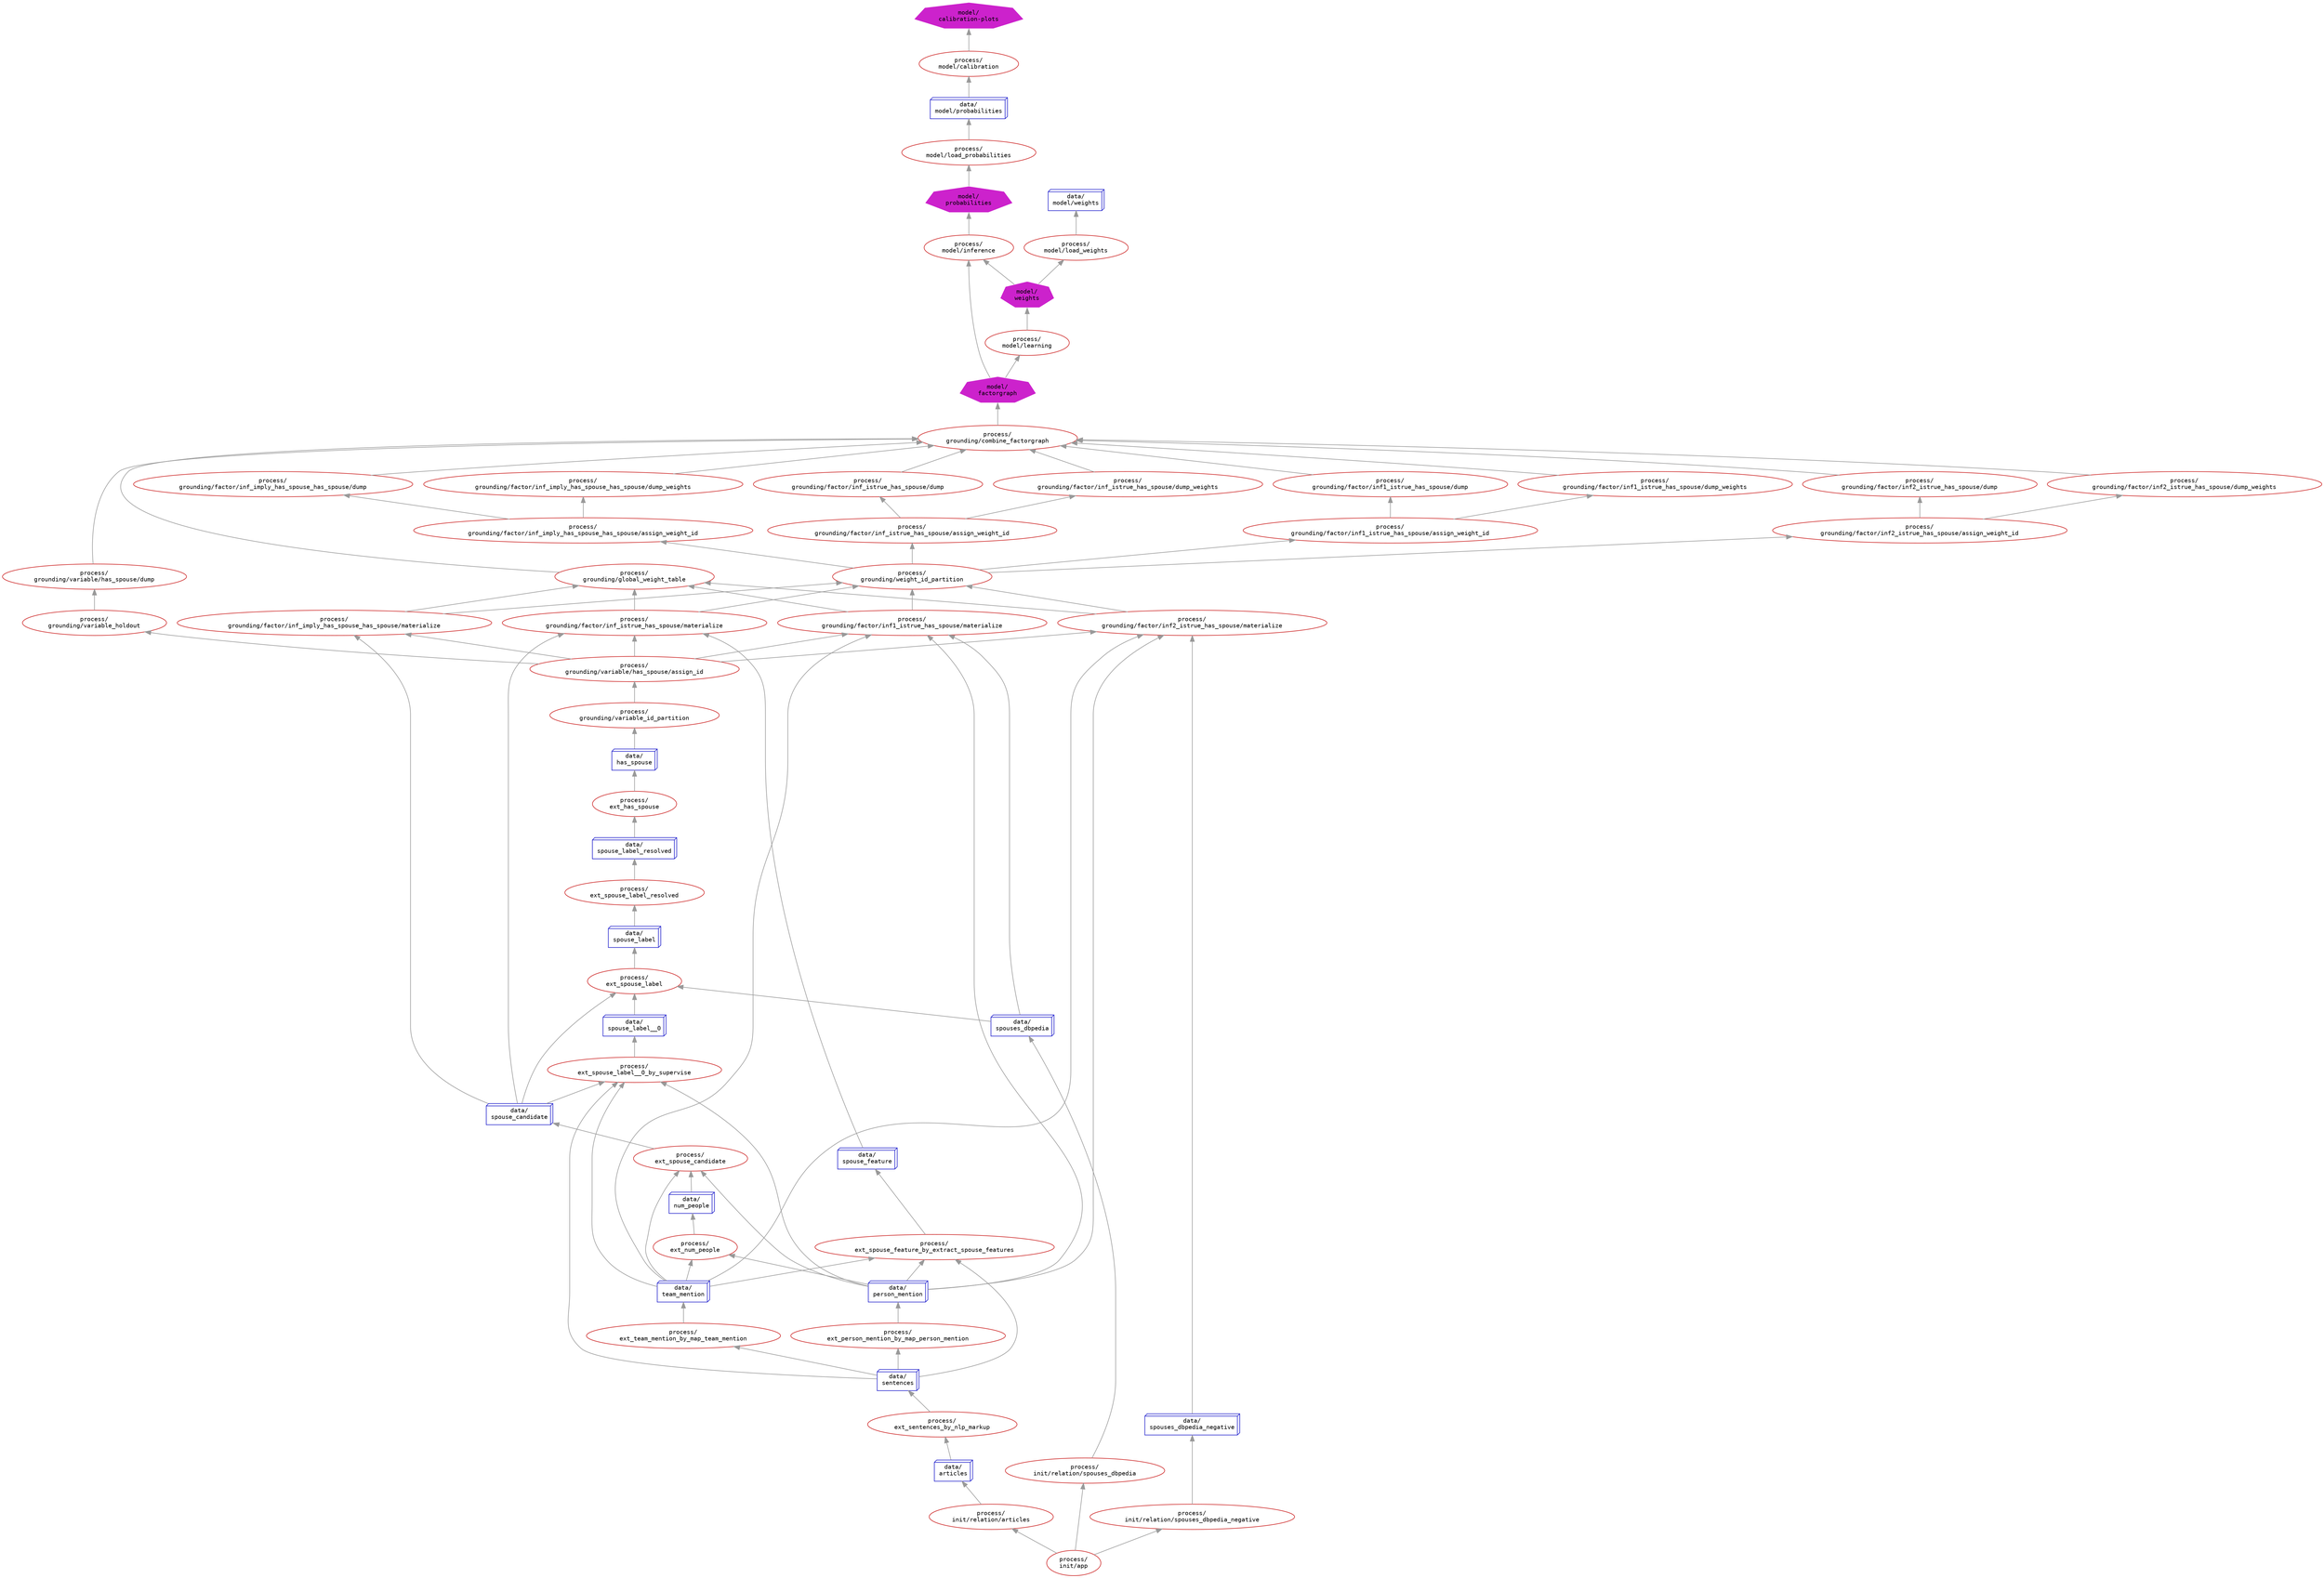 
digraph "coach_nba data flow" {
    graph[rankdir=BT  # bottom-to-top drawing (or RL/right-to-left may also make sense)
    ];
    node [shape=box
         ,style=dotted
         ,fontsize=10
         ,fontname="Ubuntu Mono,Envy Code R,Oxygen Mono,Consolas,Menlo,Monaco,Andale Mono"
    ];
    edge [color="#999999"];


"process/
init/app" [shape=ellipse  color="#cc2222" style=solid];

"process/
init/relation/articles" [shape=ellipse  color="#cc2222" style=solid];

"process/
init/app" -> "process/
init/relation/articles" [
label=""

];

"process/
init/relation/spouses_dbpedia" [shape=ellipse  color="#cc2222" style=solid];

"process/
init/app" -> "process/
init/relation/spouses_dbpedia" [
label=""

];

"process/
init/relation/spouses_dbpedia_negative" [shape=ellipse  color="#cc2222" style=solid];

"process/
init/app" -> "process/
init/relation/spouses_dbpedia_negative" [
label=""

];

"process/
ext_has_spouse" [shape=ellipse  color="#cc2222" style=solid];

"data/
spouse_label_resolved" -> "process/
ext_has_spouse" [
label=""

];

"process/
ext_num_people" [shape=ellipse  color="#cc2222" style=solid];

"data/
person_mention" -> "process/
ext_num_people" [
label=""

];

"data/
team_mention" -> "process/
ext_num_people" [
label=""

];

"process/
ext_person_mention_by_map_person_mention" [shape=ellipse  color="#cc2222" style=solid];

"data/
sentences" -> "process/
ext_person_mention_by_map_person_mention" [
label=""

];

"process/
ext_sentences_by_nlp_markup" [shape=ellipse  color="#cc2222" style=solid];

"data/
articles" -> "process/
ext_sentences_by_nlp_markup" [
label=""

];

"process/
ext_spouse_candidate" [shape=ellipse  color="#cc2222" style=solid];

"data/
num_people" -> "process/
ext_spouse_candidate" [
label=""

];

"data/
person_mention" -> "process/
ext_spouse_candidate" [
label=""

];

"data/
team_mention" -> "process/
ext_spouse_candidate" [
label=""

];

"process/
ext_spouse_feature_by_extract_spouse_features" [shape=ellipse  color="#cc2222" style=solid];

"data/
person_mention" -> "process/
ext_spouse_feature_by_extract_spouse_features" [
label=""

];

"data/
sentences" -> "process/
ext_spouse_feature_by_extract_spouse_features" [
label=""

];

"data/
team_mention" -> "process/
ext_spouse_feature_by_extract_spouse_features" [
label=""

];

"process/
ext_spouse_label" [shape=ellipse  color="#cc2222" style=solid];

"data/
spouse_candidate" -> "process/
ext_spouse_label" [
label=""

];

"data/
spouse_label__0" -> "process/
ext_spouse_label" [
label=""

];

"data/
spouses_dbpedia" -> "process/
ext_spouse_label" [
label=""

];

"process/
ext_spouse_label__0_by_supervise" [shape=ellipse  color="#cc2222" style=solid];

"data/
person_mention" -> "process/
ext_spouse_label__0_by_supervise" [
label=""

];

"data/
sentences" -> "process/
ext_spouse_label__0_by_supervise" [
label=""

];

"data/
spouse_candidate" -> "process/
ext_spouse_label__0_by_supervise" [
label=""

];

"data/
team_mention" -> "process/
ext_spouse_label__0_by_supervise" [
label=""

];

"process/
ext_spouse_label_resolved" [shape=ellipse  color="#cc2222" style=solid];

"data/
spouse_label" -> "process/
ext_spouse_label_resolved" [
label=""

];

"process/
ext_team_mention_by_map_team_mention" [shape=ellipse  color="#cc2222" style=solid];

"data/
sentences" -> "process/
ext_team_mention_by_map_team_mention" [
label=""

];

"process/
grounding/variable_id_partition" [shape=ellipse  color="#cc2222" style=solid];

"data/
has_spouse" -> "process/
grounding/variable_id_partition" [
label=""

];

"process/
grounding/variable/has_spouse/assign_id" [shape=ellipse  color="#cc2222" style=solid];

"process/
grounding/variable_id_partition" -> "process/
grounding/variable/has_spouse/assign_id" [
label=""

];

"process/
grounding/variable_holdout" [shape=ellipse  color="#cc2222" style=solid];

"process/
grounding/variable/has_spouse/assign_id" -> "process/
grounding/variable_holdout" [
label=""

];

"process/
grounding/variable/has_spouse/dump" [shape=ellipse  color="#cc2222" style=solid];

"process/
grounding/variable_holdout" -> "process/
grounding/variable/has_spouse/dump" [
label=""

];

"process/
grounding/factor/inf1_istrue_has_spouse/materialize" [shape=ellipse  color="#cc2222" style=solid];

"data/
person_mention" -> "process/
grounding/factor/inf1_istrue_has_spouse/materialize" [
label=""

];

"data/
spouses_dbpedia" -> "process/
grounding/factor/inf1_istrue_has_spouse/materialize" [
label=""

];

"data/
team_mention" -> "process/
grounding/factor/inf1_istrue_has_spouse/materialize" [
label=""

];

"process/
grounding/variable/has_spouse/assign_id" -> "process/
grounding/factor/inf1_istrue_has_spouse/materialize" [
label=""

];

"process/
grounding/factor/inf2_istrue_has_spouse/materialize" [shape=ellipse  color="#cc2222" style=solid];

"data/
person_mention" -> "process/
grounding/factor/inf2_istrue_has_spouse/materialize" [
label=""

];

"data/
spouses_dbpedia_negative" -> "process/
grounding/factor/inf2_istrue_has_spouse/materialize" [
label=""

];

"data/
team_mention" -> "process/
grounding/factor/inf2_istrue_has_spouse/materialize" [
label=""

];

"process/
grounding/variable/has_spouse/assign_id" -> "process/
grounding/factor/inf2_istrue_has_spouse/materialize" [
label=""

];

"process/
grounding/factor/inf_imply_has_spouse_has_spouse/materialize" [shape=ellipse  color="#cc2222" style=solid];

"data/
spouse_candidate" -> "process/
grounding/factor/inf_imply_has_spouse_has_spouse/materialize" [
label=""

];

"process/
grounding/variable/has_spouse/assign_id" -> "process/
grounding/factor/inf_imply_has_spouse_has_spouse/materialize" [
label=""

];

"process/
grounding/factor/inf_istrue_has_spouse/materialize" [shape=ellipse  color="#cc2222" style=solid];

"data/
spouse_candidate" -> "process/
grounding/factor/inf_istrue_has_spouse/materialize" [
label=""

];

"data/
spouse_feature" -> "process/
grounding/factor/inf_istrue_has_spouse/materialize" [
label=""

];

"process/
grounding/variable/has_spouse/assign_id" -> "process/
grounding/factor/inf_istrue_has_spouse/materialize" [
label=""

];

"process/
grounding/weight_id_partition" [shape=ellipse  color="#cc2222" style=solid];

"process/
grounding/factor/inf1_istrue_has_spouse/materialize" -> "process/
grounding/weight_id_partition" [
label=""

];

"process/
grounding/factor/inf2_istrue_has_spouse/materialize" -> "process/
grounding/weight_id_partition" [
label=""

];

"process/
grounding/factor/inf_imply_has_spouse_has_spouse/materialize" -> "process/
grounding/weight_id_partition" [
label=""

];

"process/
grounding/factor/inf_istrue_has_spouse/materialize" -> "process/
grounding/weight_id_partition" [
label=""

];

"process/
grounding/global_weight_table" [shape=ellipse  color="#cc2222" style=solid];

"process/
grounding/factor/inf1_istrue_has_spouse/materialize" -> "process/
grounding/global_weight_table" [
label=""

];

"process/
grounding/factor/inf2_istrue_has_spouse/materialize" -> "process/
grounding/global_weight_table" [
label=""

];

"process/
grounding/factor/inf_imply_has_spouse_has_spouse/materialize" -> "process/
grounding/global_weight_table" [
label=""

];

"process/
grounding/factor/inf_istrue_has_spouse/materialize" -> "process/
grounding/global_weight_table" [
label=""

];

"process/
grounding/factor/inf1_istrue_has_spouse/assign_weight_id" [shape=ellipse  color="#cc2222" style=solid];

"process/
grounding/weight_id_partition" -> "process/
grounding/factor/inf1_istrue_has_spouse/assign_weight_id" [
label=""

];

"process/
grounding/factor/inf2_istrue_has_spouse/assign_weight_id" [shape=ellipse  color="#cc2222" style=solid];

"process/
grounding/weight_id_partition" -> "process/
grounding/factor/inf2_istrue_has_spouse/assign_weight_id" [
label=""

];

"process/
grounding/factor/inf_imply_has_spouse_has_spouse/assign_weight_id" [shape=ellipse  color="#cc2222" style=solid];

"process/
grounding/weight_id_partition" -> "process/
grounding/factor/inf_imply_has_spouse_has_spouse/assign_weight_id" [
label=""

];

"process/
grounding/factor/inf_istrue_has_spouse/assign_weight_id" [shape=ellipse  color="#cc2222" style=solid];

"process/
grounding/weight_id_partition" -> "process/
grounding/factor/inf_istrue_has_spouse/assign_weight_id" [
label=""

];

"process/
grounding/factor/inf1_istrue_has_spouse/dump" [shape=ellipse  color="#cc2222" style=solid];

"process/
grounding/factor/inf1_istrue_has_spouse/assign_weight_id" -> "process/
grounding/factor/inf1_istrue_has_spouse/dump" [
label=""

];

"process/
grounding/factor/inf2_istrue_has_spouse/dump" [shape=ellipse  color="#cc2222" style=solid];

"process/
grounding/factor/inf2_istrue_has_spouse/assign_weight_id" -> "process/
grounding/factor/inf2_istrue_has_spouse/dump" [
label=""

];

"process/
grounding/factor/inf_imply_has_spouse_has_spouse/dump" [shape=ellipse  color="#cc2222" style=solid];

"process/
grounding/factor/inf_imply_has_spouse_has_spouse/assign_weight_id" -> "process/
grounding/factor/inf_imply_has_spouse_has_spouse/dump" [
label=""

];

"process/
grounding/factor/inf_istrue_has_spouse/dump" [shape=ellipse  color="#cc2222" style=solid];

"process/
grounding/factor/inf_istrue_has_spouse/assign_weight_id" -> "process/
grounding/factor/inf_istrue_has_spouse/dump" [
label=""

];

"process/
grounding/factor/inf1_istrue_has_spouse/dump_weights" [shape=ellipse  color="#cc2222" style=solid];

"process/
grounding/factor/inf1_istrue_has_spouse/assign_weight_id" -> "process/
grounding/factor/inf1_istrue_has_spouse/dump_weights" [
label=""

];

"process/
grounding/factor/inf2_istrue_has_spouse/dump_weights" [shape=ellipse  color="#cc2222" style=solid];

"process/
grounding/factor/inf2_istrue_has_spouse/assign_weight_id" -> "process/
grounding/factor/inf2_istrue_has_spouse/dump_weights" [
label=""

];

"process/
grounding/factor/inf_imply_has_spouse_has_spouse/dump_weights" [shape=ellipse  color="#cc2222" style=solid];

"process/
grounding/factor/inf_imply_has_spouse_has_spouse/assign_weight_id" -> "process/
grounding/factor/inf_imply_has_spouse_has_spouse/dump_weights" [
label=""

];

"process/
grounding/factor/inf_istrue_has_spouse/dump_weights" [shape=ellipse  color="#cc2222" style=solid];

"process/
grounding/factor/inf_istrue_has_spouse/assign_weight_id" -> "process/
grounding/factor/inf_istrue_has_spouse/dump_weights" [
label=""

];

"process/
grounding/combine_factorgraph" [shape=ellipse  color="#cc2222" style=solid];

"process/
grounding/factor/inf1_istrue_has_spouse/dump" -> "process/
grounding/combine_factorgraph" [
label=""

];

"process/
grounding/factor/inf1_istrue_has_spouse/dump_weights" -> "process/
grounding/combine_factorgraph" [
label=""

];

"process/
grounding/factor/inf2_istrue_has_spouse/dump" -> "process/
grounding/combine_factorgraph" [
label=""

];

"process/
grounding/factor/inf2_istrue_has_spouse/dump_weights" -> "process/
grounding/combine_factorgraph" [
label=""

];

"process/
grounding/factor/inf_imply_has_spouse_has_spouse/dump" -> "process/
grounding/combine_factorgraph" [
label=""

];

"process/
grounding/factor/inf_imply_has_spouse_has_spouse/dump_weights" -> "process/
grounding/combine_factorgraph" [
label=""

];

"process/
grounding/factor/inf_istrue_has_spouse/dump" -> "process/
grounding/combine_factorgraph" [
label=""

];

"process/
grounding/factor/inf_istrue_has_spouse/dump_weights" -> "process/
grounding/combine_factorgraph" [
label=""

];

"process/
grounding/global_weight_table" -> "process/
grounding/combine_factorgraph" [
label=""

];

"process/
grounding/variable/has_spouse/dump" -> "process/
grounding/combine_factorgraph" [
label=""

];

"process/
model/learning" [shape=ellipse  color="#cc2222" style=solid];

"model/
factorgraph" -> "process/
model/learning" [
label=""

];

"process/
model/inference" [shape=ellipse  color="#cc2222" style=solid];

"model/
factorgraph" -> "process/
model/inference" [
label=""

];

"model/
weights" -> "process/
model/inference" [
label=""

];

"process/
model/load_weights" [shape=ellipse  color="#cc2222" style=solid];

"model/
weights" -> "process/
model/load_weights" [
label=""

];

"process/
model/load_probabilities" [shape=ellipse  color="#cc2222" style=solid];

"model/
probabilities" -> "process/
model/load_probabilities" [
label=""

];

"process/
model/calibration" [shape=ellipse  color="#cc2222" style=solid];

"data/
model/probabilities" -> "process/
model/calibration" [
label=""

];

"data/
articles" [shape=box3d    color="#2222cc" style=solid];

"process/
init/relation/articles" -> "data/
articles" [
label=""

];

"data/
has_spouse" [shape=box3d    color="#2222cc" style=solid];

"process/
ext_has_spouse" -> "data/
has_spouse" [
label=""

];

"data/
model/probabilities" [shape=box3d    color="#2222cc" style=solid];

"process/
model/load_probabilities" -> "data/
model/probabilities" [
label=""

];

"data/
model/weights" [shape=box3d    color="#2222cc" style=solid];

"process/
model/load_weights" -> "data/
model/weights" [
label=""

];

"data/
num_people" [shape=box3d    color="#2222cc" style=solid];

"process/
ext_num_people" -> "data/
num_people" [
label=""

];

"data/
person_mention" [shape=box3d    color="#2222cc" style=solid];

"process/
ext_person_mention_by_map_person_mention" -> "data/
person_mention" [
label=""

];

"data/
sentences" [shape=box3d    color="#2222cc" style=solid];

"process/
ext_sentences_by_nlp_markup" -> "data/
sentences" [
label=""

];

"data/
spouse_candidate" [shape=box3d    color="#2222cc" style=solid];

"process/
ext_spouse_candidate" -> "data/
spouse_candidate" [
label=""

];

"data/
spouse_feature" [shape=box3d    color="#2222cc" style=solid];

"process/
ext_spouse_feature_by_extract_spouse_features" -> "data/
spouse_feature" [
label=""

];

"data/
spouse_label" [shape=box3d    color="#2222cc" style=solid];

"process/
ext_spouse_label" -> "data/
spouse_label" [
label=""

];

"data/
spouse_label__0" [shape=box3d    color="#2222cc" style=solid];

"process/
ext_spouse_label__0_by_supervise" -> "data/
spouse_label__0" [
label=""

];

"data/
spouse_label_resolved" [shape=box3d    color="#2222cc" style=solid];

"process/
ext_spouse_label_resolved" -> "data/
spouse_label_resolved" [
label=""

];

"data/
spouses_dbpedia" [shape=box3d    color="#2222cc" style=solid];

"process/
init/relation/spouses_dbpedia" -> "data/
spouses_dbpedia" [
label=""

];

"data/
spouses_dbpedia_negative" [shape=box3d    color="#2222cc" style=solid];

"process/
init/relation/spouses_dbpedia_negative" -> "data/
spouses_dbpedia_negative" [
label=""

];

"data/
team_mention" [shape=box3d    color="#2222cc" style=solid];

"process/
ext_team_mention_by_map_team_mention" -> "data/
team_mention" [
label=""

];

"model/
calibration-plots" [shape=septagon color="#ffffff" style=filled fillcolor="#cc22cc"];

"process/
model/calibration" -> "model/
calibration-plots" [
label=""

];

"model/
factorgraph" [shape=septagon color="#ffffff" style=filled fillcolor="#cc22cc"];

"process/
grounding/combine_factorgraph" -> "model/
factorgraph" [
label=""

];

"model/
probabilities" [shape=septagon color="#ffffff" style=filled fillcolor="#cc22cc"];

"process/
model/inference" -> "model/
probabilities" [
label=""

];

"model/
weights" [shape=septagon color="#ffffff" style=filled fillcolor="#cc22cc"];

"process/
model/learning" -> "model/
weights" [
label=""

];


}

